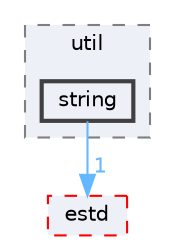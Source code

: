 digraph "string"
{
 // LATEX_PDF_SIZE
  bgcolor="transparent";
  edge [fontname=Helvetica,fontsize=10,labelfontname=Helvetica,labelfontsize=10];
  node [fontname=Helvetica,fontsize=10,shape=box,height=0.2,width=0.4];
  compound=true
  subgraph clusterdir_12dcd59c802ef7fc158ecdfc2ed25eac {
    graph [ bgcolor="#edf0f7", pencolor="grey50", label="util", fontname=Helvetica,fontsize=10 style="filled,dashed", URL="dir_12dcd59c802ef7fc158ecdfc2ed25eac.html",tooltip=""]
  dir_11e2d93f4303769fbd7ae801232df003 [label="string", fillcolor="#edf0f7", color="grey25", style="filled,bold", URL="dir_11e2d93f4303769fbd7ae801232df003.html",tooltip=""];
  }
  dir_705ed472854f071e46e92f9933f4d565 [label="estd", fillcolor="#edf0f7", color="red", style="filled,dashed", URL="dir_705ed472854f071e46e92f9933f4d565.html",tooltip=""];
  dir_11e2d93f4303769fbd7ae801232df003->dir_705ed472854f071e46e92f9933f4d565 [headlabel="1", labeldistance=1.5 headhref="dir_000205_000075.html" href="dir_000205_000075.html" color="steelblue1" fontcolor="steelblue1"];
}

